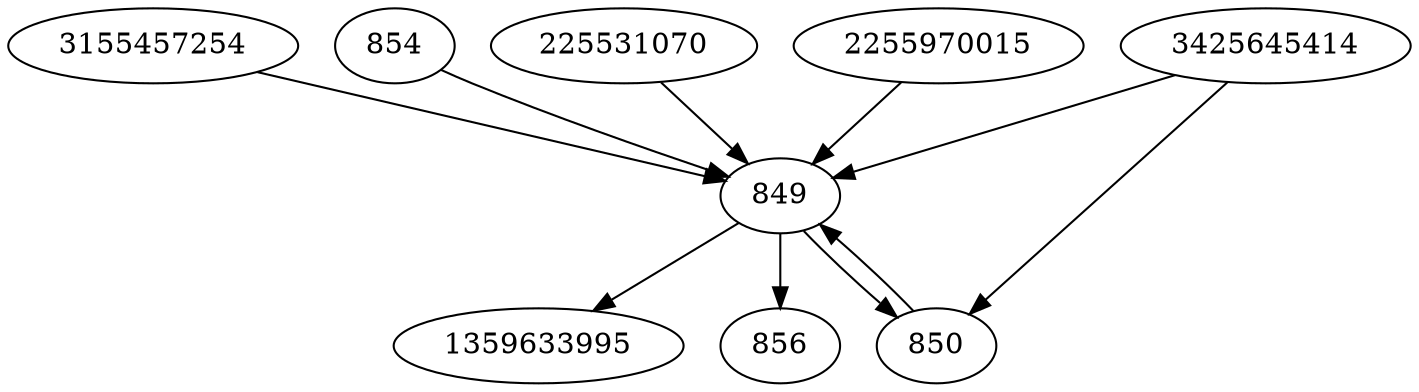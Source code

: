 strict digraph  {
3155457254;
3425645414;
1359633995;
849;
850;
854;
856;
225531070;
2255970015;
3155457254 -> 849;
3425645414 -> 849;
3425645414 -> 850;
849 -> 856;
849 -> 1359633995;
849 -> 850;
850 -> 849;
854 -> 849;
225531070 -> 849;
2255970015 -> 849;
}
